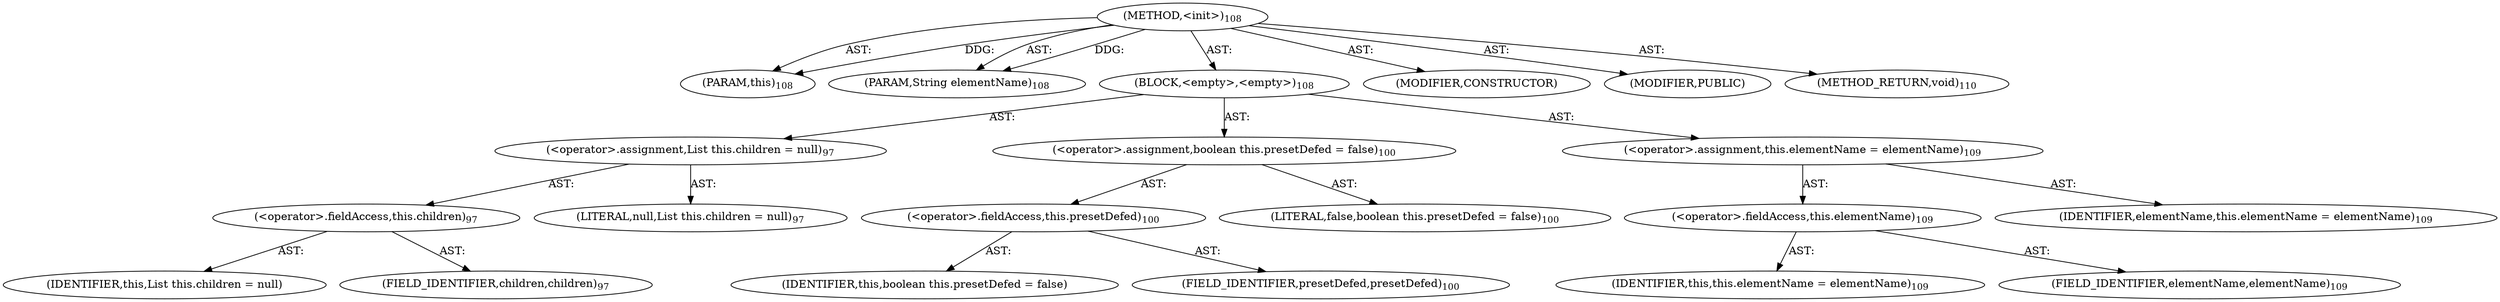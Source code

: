digraph "&lt;init&gt;" {  
"111669149696" [label = <(METHOD,&lt;init&gt;)<SUB>108</SUB>> ]
"115964117005" [label = <(PARAM,this)<SUB>108</SUB>> ]
"115964117006" [label = <(PARAM,String elementName)<SUB>108</SUB>> ]
"25769803776" [label = <(BLOCK,&lt;empty&gt;,&lt;empty&gt;)<SUB>108</SUB>> ]
"30064771072" [label = <(&lt;operator&gt;.assignment,List this.children = null)<SUB>97</SUB>> ]
"30064771073" [label = <(&lt;operator&gt;.fieldAccess,this.children)<SUB>97</SUB>> ]
"68719476771" [label = <(IDENTIFIER,this,List this.children = null)> ]
"55834574848" [label = <(FIELD_IDENTIFIER,children,children)<SUB>97</SUB>> ]
"90194313216" [label = <(LITERAL,null,List this.children = null)<SUB>97</SUB>> ]
"30064771074" [label = <(&lt;operator&gt;.assignment,boolean this.presetDefed = false)<SUB>100</SUB>> ]
"30064771075" [label = <(&lt;operator&gt;.fieldAccess,this.presetDefed)<SUB>100</SUB>> ]
"68719476772" [label = <(IDENTIFIER,this,boolean this.presetDefed = false)> ]
"55834574849" [label = <(FIELD_IDENTIFIER,presetDefed,presetDefed)<SUB>100</SUB>> ]
"90194313217" [label = <(LITERAL,false,boolean this.presetDefed = false)<SUB>100</SUB>> ]
"30064771076" [label = <(&lt;operator&gt;.assignment,this.elementName = elementName)<SUB>109</SUB>> ]
"30064771077" [label = <(&lt;operator&gt;.fieldAccess,this.elementName)<SUB>109</SUB>> ]
"68719476770" [label = <(IDENTIFIER,this,this.elementName = elementName)<SUB>109</SUB>> ]
"55834574850" [label = <(FIELD_IDENTIFIER,elementName,elementName)<SUB>109</SUB>> ]
"68719476773" [label = <(IDENTIFIER,elementName,this.elementName = elementName)<SUB>109</SUB>> ]
"133143986182" [label = <(MODIFIER,CONSTRUCTOR)> ]
"133143986183" [label = <(MODIFIER,PUBLIC)> ]
"128849018880" [label = <(METHOD_RETURN,void)<SUB>110</SUB>> ]
  "111669149696" -> "115964117005"  [ label = "AST: "] 
  "111669149696" -> "115964117006"  [ label = "AST: "] 
  "111669149696" -> "25769803776"  [ label = "AST: "] 
  "111669149696" -> "133143986182"  [ label = "AST: "] 
  "111669149696" -> "133143986183"  [ label = "AST: "] 
  "111669149696" -> "128849018880"  [ label = "AST: "] 
  "25769803776" -> "30064771072"  [ label = "AST: "] 
  "25769803776" -> "30064771074"  [ label = "AST: "] 
  "25769803776" -> "30064771076"  [ label = "AST: "] 
  "30064771072" -> "30064771073"  [ label = "AST: "] 
  "30064771072" -> "90194313216"  [ label = "AST: "] 
  "30064771073" -> "68719476771"  [ label = "AST: "] 
  "30064771073" -> "55834574848"  [ label = "AST: "] 
  "30064771074" -> "30064771075"  [ label = "AST: "] 
  "30064771074" -> "90194313217"  [ label = "AST: "] 
  "30064771075" -> "68719476772"  [ label = "AST: "] 
  "30064771075" -> "55834574849"  [ label = "AST: "] 
  "30064771076" -> "30064771077"  [ label = "AST: "] 
  "30064771076" -> "68719476773"  [ label = "AST: "] 
  "30064771077" -> "68719476770"  [ label = "AST: "] 
  "30064771077" -> "55834574850"  [ label = "AST: "] 
  "111669149696" -> "115964117005"  [ label = "DDG: "] 
  "111669149696" -> "115964117006"  [ label = "DDG: "] 
}
